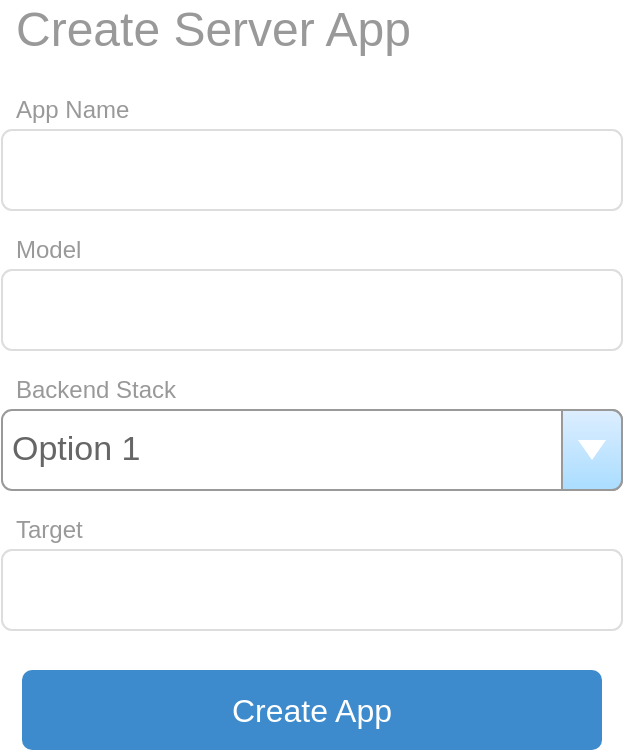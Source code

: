<mxfile version="13.8.2" type="device"><diagram name="Page-1" id="c9db0220-8083-56f3-ca83-edcdcd058819"><mxGraphModel dx="1038" dy="580" grid="1" gridSize="10" guides="1" tooltips="1" connect="1" arrows="1" fold="1" page="1" pageScale="1.5" pageWidth="826" pageHeight="1169" background="#ffffff" math="0" shadow="0"><root><mxCell id="0" style=";html=1;"/><mxCell id="1" style=";html=1;" parent="0"/><object label="App Name" widget="label" id="3d76a8aef4d5c911-17"><mxCell style="html=1;shadow=0;dashed=0;shape=mxgraph.bootstrap.rect;strokeColor=none;fillColor=none;fontColor=#999999;align=left;spacingLeft=5;whiteSpace=wrap;rounded=0;" parent="1" vertex="1"><mxGeometry x="40" y="80" width="200" height="20" as="geometry"/></mxCell></object><object label="" widget="textfield" binding="name" validators="required" id="3d76a8aef4d5c911-18"><mxCell style="html=1;shadow=0;dashed=0;shape=mxgraph.bootstrap.rrect;rSize=5;strokeColor=#dddddd;;align=left;spacingLeft=10;fontSize=16;whiteSpace=wrap;rounded=0;" parent="1" vertex="1"><mxGeometry x="40" y="100" width="310" height="40" as="geometry"/></mxCell></object><object label="Create Server App" widget="label" id="fsYZOI2rv4Vp23KMb_vr-5"><mxCell style="html=1;shadow=0;dashed=0;shape=mxgraph.bootstrap.rect;strokeColor=none;fillColor=none;fontColor=#999999;align=left;spacingLeft=5;whiteSpace=wrap;rounded=0;fontSize=24;" parent="1" vertex="1"><mxGeometry x="40" y="40" width="220" height="20" as="geometry"/></mxCell></object><object label="Create App" widget="button" action="create-app" id="fsYZOI2rv4Vp23KMb_vr-7"><mxCell style="html=1;shadow=0;dashed=0;shape=mxgraph.bootstrap.rrect;align=center;rSize=5;strokeColor=none;fillColor=#3D8BCD;fontColor=#ffffff;fontSize=16;whiteSpace=wrap;rounded=0;" parent="1" vertex="1"><mxGeometry x="50" y="370" width="290" height="40" as="geometry"/></mxCell></object><object label="Model" widget="label" id="bKr9xUTYQNcrhkbIDbdB-1"><mxCell style="html=1;shadow=0;dashed=0;shape=mxgraph.bootstrap.rect;strokeColor=none;fillColor=none;fontColor=#999999;align=left;spacingLeft=5;whiteSpace=wrap;rounded=0;" parent="1" vertex="1"><mxGeometry x="40" y="150" width="200" height="20" as="geometry"/></mxCell></object><object label="" widget="textfield" binding="model" validators="required" id="bKr9xUTYQNcrhkbIDbdB-2"><mxCell style="html=1;shadow=0;dashed=0;shape=mxgraph.bootstrap.rrect;rSize=5;strokeColor=#dddddd;;align=left;spacingLeft=10;fontSize=16;whiteSpace=wrap;rounded=0;" parent="1" vertex="1"><mxGeometry x="40" y="170" width="310" height="40" as="geometry"/></mxCell></object><object label="Backend Stack" widget="label" id="bKr9xUTYQNcrhkbIDbdB-3"><mxCell style="html=1;shadow=0;dashed=0;shape=mxgraph.bootstrap.rect;strokeColor=none;fillColor=none;fontColor=#999999;align=left;spacingLeft=5;whiteSpace=wrap;rounded=0;" parent="1" vertex="1"><mxGeometry x="40" y="220" width="200" height="20" as="geometry"/></mxCell></object><object label="Target" widget="label" id="bKr9xUTYQNcrhkbIDbdB-5"><mxCell style="html=1;shadow=0;dashed=0;shape=mxgraph.bootstrap.rect;strokeColor=none;fillColor=none;fontColor=#999999;align=left;spacingLeft=5;whiteSpace=wrap;rounded=0;" parent="1" vertex="1"><mxGeometry x="40" y="290" width="200" height="20" as="geometry"/></mxCell></object><object label="" widget="textfield" binding="target" id="bKr9xUTYQNcrhkbIDbdB-6"><mxCell style="html=1;shadow=0;dashed=0;shape=mxgraph.bootstrap.rrect;rSize=5;strokeColor=#dddddd;;align=left;spacingLeft=10;fontSize=16;whiteSpace=wrap;rounded=0;" parent="1" vertex="1"><mxGeometry x="40" y="310" width="310" height="40" as="geometry"/></mxCell></object><object label="Option 1" widget="combobox" binding="backend" items="Spring Boot;JEE Wildfly" validators="required" id="bKr9xUTYQNcrhkbIDbdB-17"><mxCell style="strokeWidth=1;shadow=0;dashed=0;align=center;html=1;shape=mxgraph.mockup.forms.comboBox;strokeColor=#999999;fillColor=#ddeeff;align=left;fillColor2=#aaddff;mainText=;fontColor=#666666;fontSize=17;spacingLeft=3;" parent="1" vertex="1"><mxGeometry x="40" y="240" width="310" height="40" as="geometry"/></mxCell></object></root></mxGraphModel></diagram></mxfile>